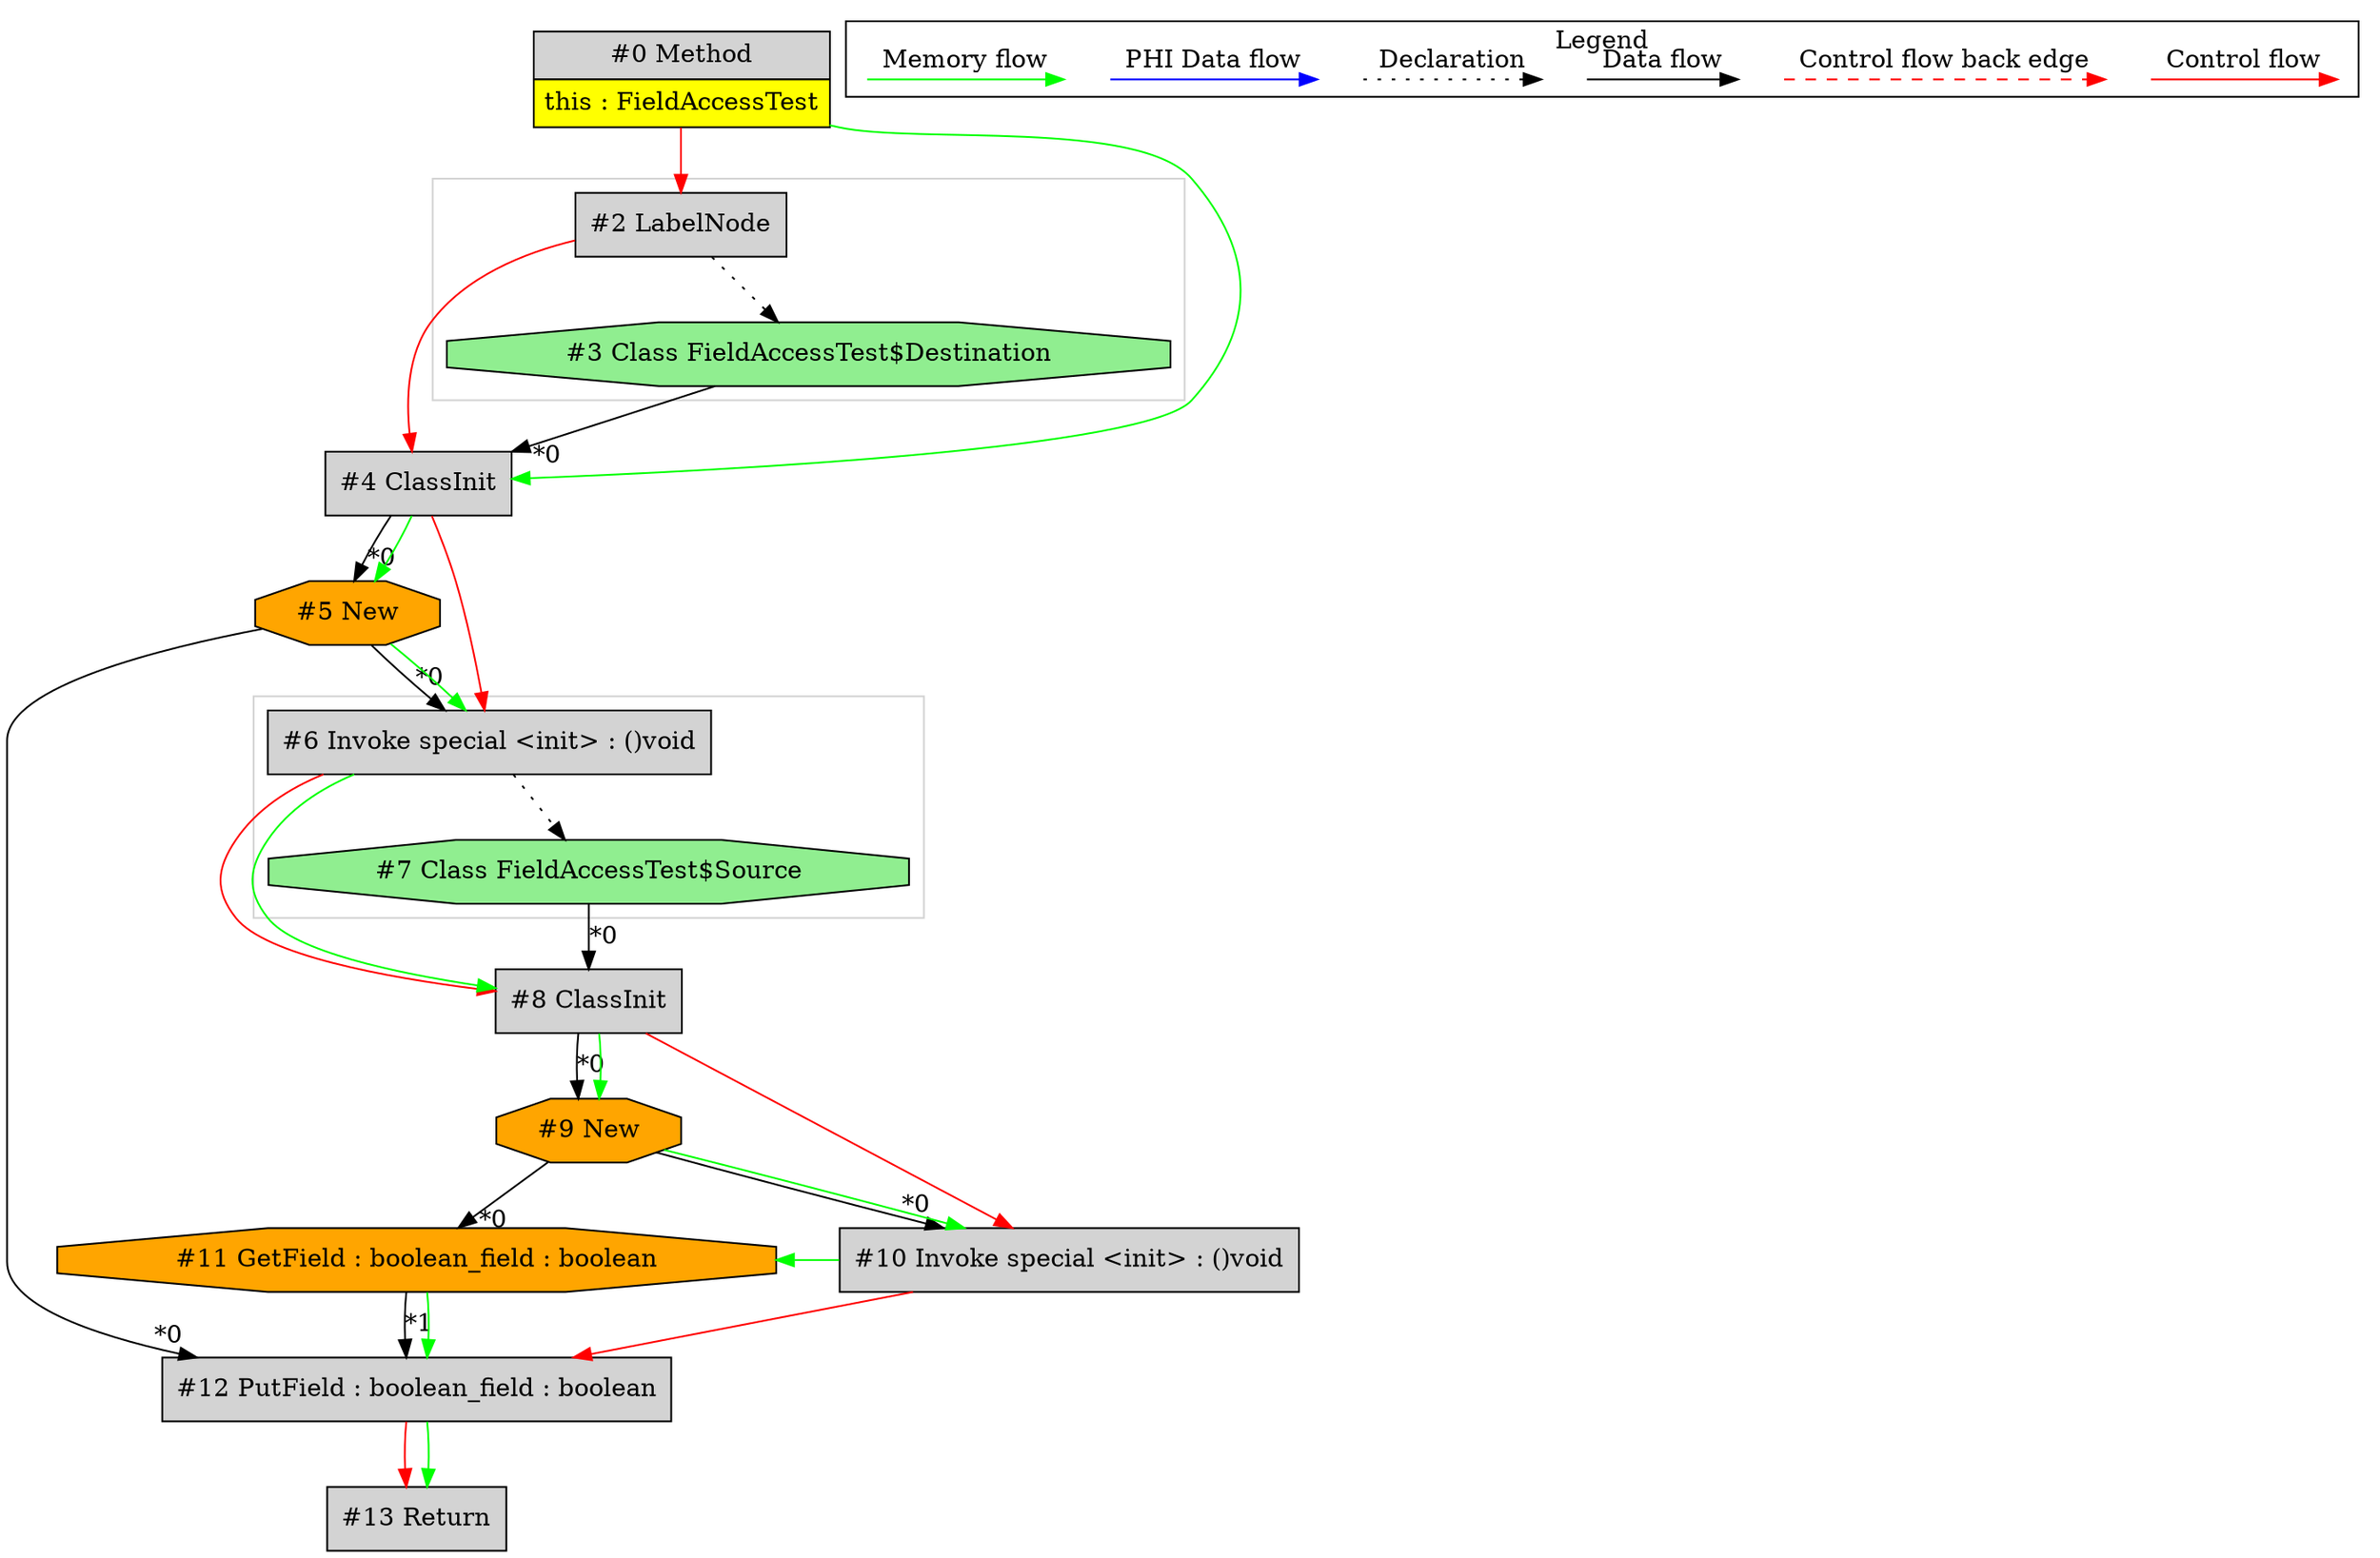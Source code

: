 digraph {
 ordering="in";
 node0[margin="0", label=<<table border="0" cellborder="1" cellspacing="0" cellpadding="5"><tr><td colspan="1">#0 Method</td></tr><tr><td port="prj1" bgcolor="yellow">this : FieldAccessTest</td></tr></table>>,shape=none, fillcolor=lightgrey, style=filled];
 node2[label="#2 LabelNode",shape=box, fillcolor=lightgrey, style=filled];
 node0 -> node2[labeldistance=2, color=red, fontcolor=red];
 node3[label="#3 Class FieldAccessTest$Destination",shape=octagon, fillcolor=lightgreen, style=filled];
 node2 -> node3[style=dotted];
 node4[label="#4 ClassInit",shape=box, fillcolor=lightgrey, style=filled];
 node3 -> node4[headlabel="*0", labeldistance=2];
 node2 -> node4[labeldistance=2, color=red, fontcolor=red];
 node0 -> node4[labeldistance=2, color=green, constraint=false];
 node5[label="#5 New",shape=octagon, fillcolor=orange, style=filled];
 node4 -> node5[headlabel="*0", labeldistance=2];
 node4 -> node5[labeldistance=2, color=green, constraint=false];
 node12[label="#12 PutField : boolean_field : boolean",shape=box, fillcolor=lightgrey, style=filled];
 node5 -> node12[headlabel="*0", labeldistance=2];
 node11 -> node12[headlabel="*1", labeldistance=2];
 node11 -> node12[labeldistance=2, color=green, constraint=false];
 node10 -> node12[labeldistance=2, color=red, fontcolor=red];
 node10[label="#10 Invoke special <init> : ()void",shape=box, fillcolor=lightgrey, style=filled];
 node9 -> node10[headlabel="*0", labeldistance=2];
 node8 -> node10[labeldistance=2, color=red, fontcolor=red];
 node9 -> node10[labeldistance=2, color=green, constraint=false];
 node9[label="#9 New",shape=octagon, fillcolor=orange, style=filled];
 node8 -> node9[headlabel="*0", labeldistance=2];
 node8 -> node9[labeldistance=2, color=green, constraint=false];
 node8[label="#8 ClassInit",shape=box, fillcolor=lightgrey, style=filled];
 node7 -> node8[headlabel="*0", labeldistance=2];
 node6 -> node8[labeldistance=2, color=red, fontcolor=red];
 node6 -> node8[labeldistance=2, color=green, constraint=false];
 node6[label="#6 Invoke special <init> : ()void",shape=box, fillcolor=lightgrey, style=filled];
 node5 -> node6[headlabel="*0", labeldistance=2];
 node4 -> node6[labeldistance=2, color=red, fontcolor=red];
 node5 -> node6[labeldistance=2, color=green, constraint=false];
 node7[label="#7 Class FieldAccessTest$Source",shape=octagon, fillcolor=lightgreen, style=filled];
 node6 -> node7[style=dotted];
 node11[label="#11 GetField : boolean_field : boolean",shape=octagon, fillcolor=orange, style=filled];
 node9 -> node11[headlabel="*0", labeldistance=2];
 node10 -> node11[labeldistance=2, color=green, constraint=false];
 node13[label="#13 Return",shape=box, fillcolor=lightgrey, style=filled];
 node12 -> node13[labeldistance=2, color=red, fontcolor=red];
 node12 -> node13[labeldistance=2, color=green, constraint=false];
 subgraph cluster_0 {
  color=lightgray;
  node6;
  node7;
 }
 subgraph cluster_1 {
  color=lightgray;
  node2;
  node3;
 }
 subgraph cluster_000 {
  label = "Legend";
  node [shape=point]
  {
   rank=same;
   c0 [style = invis];
   c1 [style = invis];
   c2 [style = invis];
   c3 [style = invis];
   d0 [style = invis];
   d1 [style = invis];
   d2 [style = invis];
   d3 [style = invis];
   d4 [style = invis];
   d5 [style = invis];
   d6 [style = invis];
   d7 [style = invis];
  }
  c0 -> c1 [label="Control flow", style=solid, color=red]
  c2 -> c3 [label="Control flow back edge", style=dashed, color=red]
  d0 -> d1 [label="Data flow"]
  d2 -> d3 [label="Declaration", style=dotted]
  d4 -> d5 [label="PHI Data flow", color=blue]
  d6 -> d7 [label="Memory flow", color=green]
 }

}

